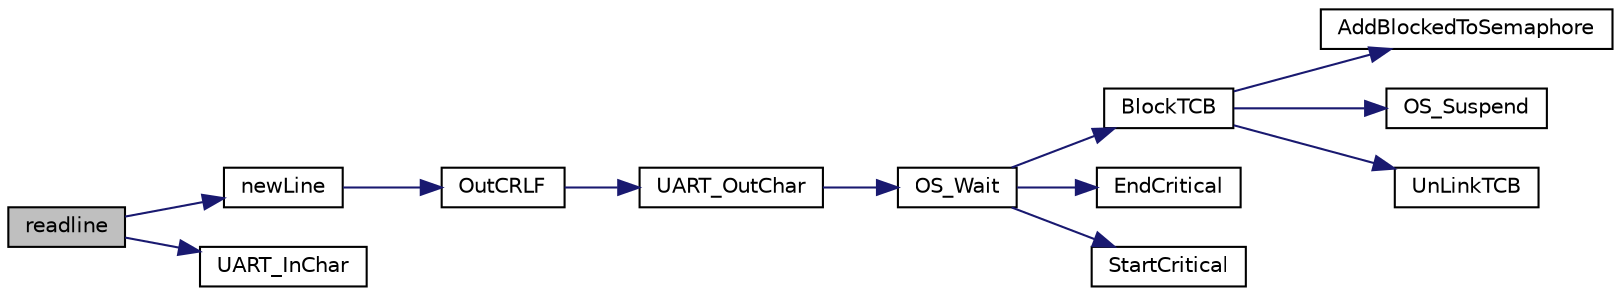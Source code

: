 digraph "readline"
{
 // LATEX_PDF_SIZE
  edge [fontname="Helvetica",fontsize="10",labelfontname="Helvetica",labelfontsize="10"];
  node [fontname="Helvetica",fontsize="10",shape=record];
  rankdir="LR";
  Node1 [label="readline",height=0.2,width=0.4,color="black", fillcolor="grey75", style="filled", fontcolor="black",tooltip=" "];
  Node1 -> Node2 [color="midnightblue",fontsize="10",style="solid",fontname="Helvetica"];
  Node2 [label="newLine",height=0.2,width=0.4,color="black", fillcolor="white", style="filled",URL="$_interpreter_8c.html#ac43fd57408ef9782a78ad90b3d466ed6",tooltip=" "];
  Node2 -> Node3 [color="midnightblue",fontsize="10",style="solid",fontname="Helvetica"];
  Node3 [label="OutCRLF",height=0.2,width=0.4,color="black", fillcolor="white", style="filled",URL="$_u_a_r_t0_8c.html#ae57176b8f54ba3f337f15238d7cf8ba6",tooltip=" "];
  Node3 -> Node4 [color="midnightblue",fontsize="10",style="solid",fontname="Helvetica"];
  Node4 [label="UART_OutChar",height=0.2,width=0.4,color="black", fillcolor="white", style="filled",URL="$_u_a_r_t0_8c.html#a4ef2f92682b12a347cf1f81cccda4da7",tooltip=" "];
  Node4 -> Node5 [color="midnightblue",fontsize="10",style="solid",fontname="Helvetica"];
  Node5 [label="OS_Wait",height=0.2,width=0.4,color="black", fillcolor="white", style="filled",URL="$_o_s_8c.html#aad29612829941c857ed685f40e193cd0",tooltip="semaphore value decrement"];
  Node5 -> Node6 [color="midnightblue",fontsize="10",style="solid",fontname="Helvetica"];
  Node6 [label="BlockTCB",height=0.2,width=0.4,color="black", fillcolor="white", style="filled",URL="$_o_s_8c.html#aef10d0f111dd7005eb47910c2c539774",tooltip="Add current TCB to blocked list then yield, ratatatat."];
  Node6 -> Node7 [color="midnightblue",fontsize="10",style="solid",fontname="Helvetica"];
  Node7 [label="AddBlockedToSemaphore",height=0.2,width=0.4,color="black", fillcolor="white", style="filled",URL="$_o_s_8c.html#adf29cacb24e7fe15bc46811f994eaa57",tooltip="Add TCB to blocked Linked list of semaphore."];
  Node6 -> Node8 [color="midnightblue",fontsize="10",style="solid",fontname="Helvetica"];
  Node8 [label="OS_Suspend",height=0.2,width=0.4,color="black", fillcolor="white", style="filled",URL="$_o_s_8c.html#a4e71587568a2a48931a35615cad1b5db",tooltip="This function suspends current thread by forcing context switch call."];
  Node6 -> Node9 [color="midnightblue",fontsize="10",style="solid",fontname="Helvetica"];
  Node9 [label="UnLinkTCB",height=0.2,width=0.4,color="black", fillcolor="white", style="filled",URL="$_o_s_8c.html#aad5d03b551650383d80786160b0c5e37",tooltip="UnLinkTCB Remove thread form Doubly LL of TCB, copy pasta."];
  Node5 -> Node10 [color="midnightblue",fontsize="10",style="solid",fontname="Helvetica"];
  Node10 [label="EndCritical",height=0.2,width=0.4,color="black", fillcolor="white", style="filled",URL="$startup_8h.html#a334154d527e554c179f59f15789a9034",tooltip="End of critical section (ISR = prev ISR) @parameter sr previously saved PSR."];
  Node5 -> Node11 [color="midnightblue",fontsize="10",style="solid",fontname="Helvetica"];
  Node11 [label="StartCritical",height=0.2,width=0.4,color="black", fillcolor="white", style="filled",URL="$startup_8h.html#a2bd85031589c754845b826ef8a50fe15",tooltip="Start Criticat Sections, Disable Global Interrupts."];
  Node1 -> Node12 [color="midnightblue",fontsize="10",style="solid",fontname="Helvetica"];
  Node12 [label="UART_InChar",height=0.2,width=0.4,color="black", fillcolor="white", style="filled",URL="$_u_a_r_t0_8c.html#a00e894bb188320a2f4dcd5a78b80da52",tooltip=" "];
}
